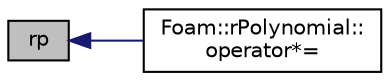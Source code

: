 digraph "rp"
{
  bgcolor="transparent";
  edge [fontname="Helvetica",fontsize="10",labelfontname="Helvetica",labelfontsize="10"];
  node [fontname="Helvetica",fontsize="10",shape=record];
  rankdir="LR";
  Node1 [label="rp",height=0.2,width=0.4,color="black", fillcolor="grey75", style="filled" fontcolor="black"];
  Node1 -> Node2 [dir="back",color="midnightblue",fontsize="10",style="solid",fontname="Helvetica"];
  Node2 [label="Foam::rPolynomial::\loperator*=",height=0.2,width=0.4,color="black",URL="$classFoam_1_1rPolynomial.html#aef726b4d6a3f9ec2cfe3b98f714a1427"];
}
